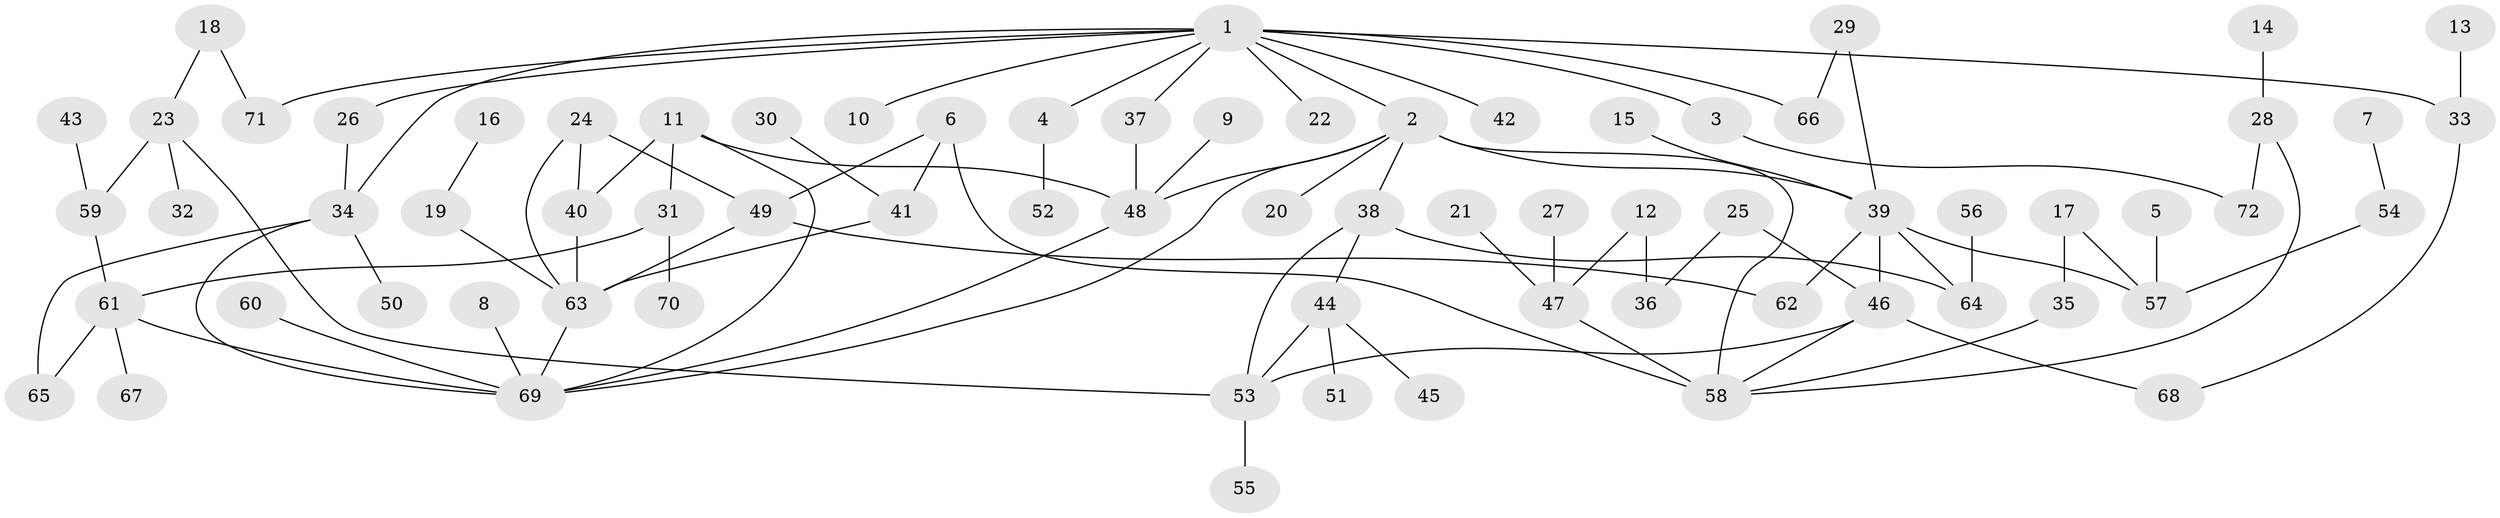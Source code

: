 // original degree distribution, {7: 0.027972027972027972, 5: 0.06293706293706294, 3: 0.1888111888111888, 6: 0.013986013986013986, 2: 0.25874125874125875, 4: 0.06993006993006994, 1: 0.3776223776223776}
// Generated by graph-tools (version 1.1) at 2025/49/03/09/25 03:49:18]
// undirected, 72 vertices, 95 edges
graph export_dot {
graph [start="1"]
  node [color=gray90,style=filled];
  1;
  2;
  3;
  4;
  5;
  6;
  7;
  8;
  9;
  10;
  11;
  12;
  13;
  14;
  15;
  16;
  17;
  18;
  19;
  20;
  21;
  22;
  23;
  24;
  25;
  26;
  27;
  28;
  29;
  30;
  31;
  32;
  33;
  34;
  35;
  36;
  37;
  38;
  39;
  40;
  41;
  42;
  43;
  44;
  45;
  46;
  47;
  48;
  49;
  50;
  51;
  52;
  53;
  54;
  55;
  56;
  57;
  58;
  59;
  60;
  61;
  62;
  63;
  64;
  65;
  66;
  67;
  68;
  69;
  70;
  71;
  72;
  1 -- 2 [weight=1.0];
  1 -- 3 [weight=1.0];
  1 -- 4 [weight=1.0];
  1 -- 10 [weight=1.0];
  1 -- 22 [weight=1.0];
  1 -- 26 [weight=1.0];
  1 -- 33 [weight=1.0];
  1 -- 34 [weight=1.0];
  1 -- 37 [weight=1.0];
  1 -- 42 [weight=1.0];
  1 -- 66 [weight=1.0];
  1 -- 71 [weight=1.0];
  2 -- 20 [weight=1.0];
  2 -- 38 [weight=1.0];
  2 -- 39 [weight=1.0];
  2 -- 48 [weight=1.0];
  2 -- 58 [weight=2.0];
  2 -- 69 [weight=1.0];
  3 -- 72 [weight=1.0];
  4 -- 52 [weight=1.0];
  5 -- 57 [weight=1.0];
  6 -- 41 [weight=1.0];
  6 -- 49 [weight=1.0];
  6 -- 58 [weight=1.0];
  7 -- 54 [weight=1.0];
  8 -- 69 [weight=1.0];
  9 -- 48 [weight=1.0];
  11 -- 31 [weight=1.0];
  11 -- 40 [weight=1.0];
  11 -- 48 [weight=1.0];
  11 -- 69 [weight=1.0];
  12 -- 36 [weight=1.0];
  12 -- 47 [weight=1.0];
  13 -- 33 [weight=1.0];
  14 -- 28 [weight=1.0];
  15 -- 39 [weight=1.0];
  16 -- 19 [weight=1.0];
  17 -- 35 [weight=1.0];
  17 -- 57 [weight=1.0];
  18 -- 23 [weight=1.0];
  18 -- 71 [weight=1.0];
  19 -- 63 [weight=1.0];
  21 -- 47 [weight=1.0];
  23 -- 32 [weight=1.0];
  23 -- 53 [weight=1.0];
  23 -- 59 [weight=1.0];
  24 -- 40 [weight=1.0];
  24 -- 49 [weight=1.0];
  24 -- 63 [weight=1.0];
  25 -- 36 [weight=1.0];
  25 -- 46 [weight=1.0];
  26 -- 34 [weight=1.0];
  27 -- 47 [weight=1.0];
  28 -- 58 [weight=1.0];
  28 -- 72 [weight=1.0];
  29 -- 39 [weight=1.0];
  29 -- 66 [weight=1.0];
  30 -- 41 [weight=1.0];
  31 -- 61 [weight=1.0];
  31 -- 70 [weight=1.0];
  33 -- 68 [weight=1.0];
  34 -- 50 [weight=1.0];
  34 -- 65 [weight=1.0];
  34 -- 69 [weight=1.0];
  35 -- 58 [weight=1.0];
  37 -- 48 [weight=1.0];
  38 -- 44 [weight=1.0];
  38 -- 53 [weight=1.0];
  38 -- 64 [weight=1.0];
  39 -- 46 [weight=1.0];
  39 -- 57 [weight=1.0];
  39 -- 62 [weight=1.0];
  39 -- 64 [weight=1.0];
  40 -- 63 [weight=1.0];
  41 -- 63 [weight=1.0];
  43 -- 59 [weight=1.0];
  44 -- 45 [weight=1.0];
  44 -- 51 [weight=1.0];
  44 -- 53 [weight=1.0];
  46 -- 53 [weight=1.0];
  46 -- 58 [weight=1.0];
  46 -- 68 [weight=1.0];
  47 -- 58 [weight=1.0];
  48 -- 69 [weight=1.0];
  49 -- 62 [weight=1.0];
  49 -- 63 [weight=1.0];
  53 -- 55 [weight=1.0];
  54 -- 57 [weight=1.0];
  56 -- 64 [weight=1.0];
  59 -- 61 [weight=1.0];
  60 -- 69 [weight=1.0];
  61 -- 65 [weight=1.0];
  61 -- 67 [weight=1.0];
  61 -- 69 [weight=1.0];
  63 -- 69 [weight=1.0];
}
